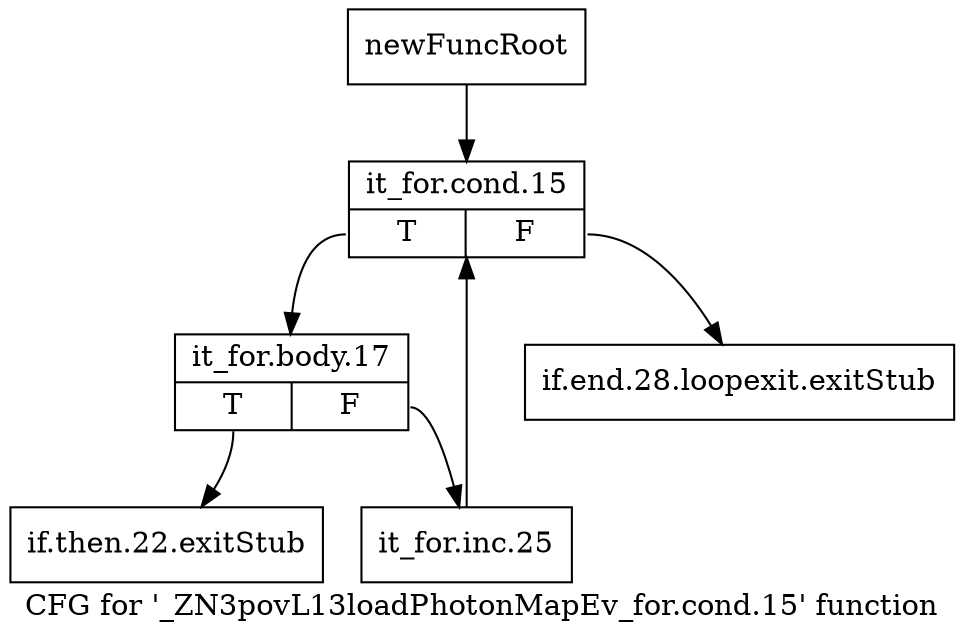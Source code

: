 digraph "CFG for '_ZN3povL13loadPhotonMapEv_for.cond.15' function" {
	label="CFG for '_ZN3povL13loadPhotonMapEv_for.cond.15' function";

	Node0x29e2770 [shape=record,label="{newFuncRoot}"];
	Node0x29e2770 -> Node0x29e2860;
	Node0x29e27c0 [shape=record,label="{if.end.28.loopexit.exitStub}"];
	Node0x29e2810 [shape=record,label="{if.then.22.exitStub}"];
	Node0x29e2860 [shape=record,label="{it_for.cond.15|{<s0>T|<s1>F}}"];
	Node0x29e2860:s0 -> Node0x29e28b0;
	Node0x29e2860:s1 -> Node0x29e27c0;
	Node0x29e28b0 [shape=record,label="{it_for.body.17|{<s0>T|<s1>F}}"];
	Node0x29e28b0:s0 -> Node0x29e2810;
	Node0x29e28b0:s1 -> Node0x29e2900;
	Node0x29e2900 [shape=record,label="{it_for.inc.25}"];
	Node0x29e2900 -> Node0x29e2860;
}
